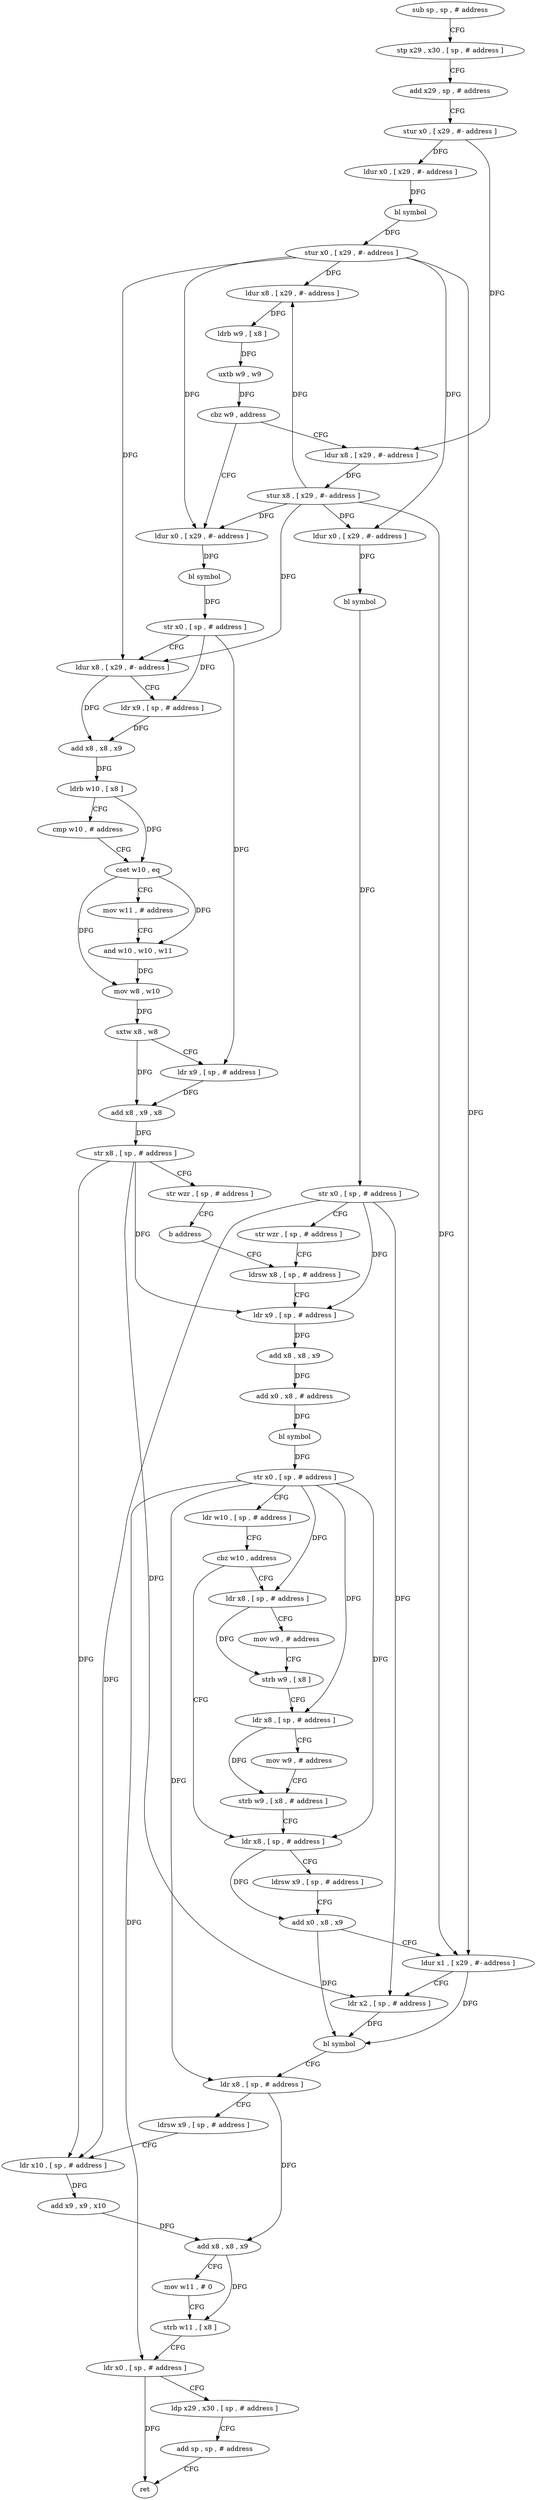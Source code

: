 digraph "func" {
"4201816" [label = "sub sp , sp , # address" ]
"4201820" [label = "stp x29 , x30 , [ sp , # address ]" ]
"4201824" [label = "add x29 , sp , # address" ]
"4201828" [label = "stur x0 , [ x29 , #- address ]" ]
"4201832" [label = "ldur x0 , [ x29 , #- address ]" ]
"4201836" [label = "bl symbol" ]
"4201840" [label = "stur x0 , [ x29 , #- address ]" ]
"4201844" [label = "ldur x8 , [ x29 , #- address ]" ]
"4201848" [label = "ldrb w9 , [ x8 ]" ]
"4201852" [label = "uxtb w9 , w9" ]
"4201856" [label = "cbz w9 , address" ]
"4201932" [label = "ldur x8 , [ x29 , #- address ]" ]
"4201860" [label = "ldur x0 , [ x29 , #- address ]" ]
"4201936" [label = "stur x8 , [ x29 , #- address ]" ]
"4201940" [label = "ldur x0 , [ x29 , #- address ]" ]
"4201944" [label = "bl symbol" ]
"4201948" [label = "str x0 , [ sp , # address ]" ]
"4201952" [label = "str wzr , [ sp , # address ]" ]
"4201956" [label = "ldrsw x8 , [ sp , # address ]" ]
"4201864" [label = "bl symbol" ]
"4201868" [label = "str x0 , [ sp , # address ]" ]
"4201872" [label = "ldur x8 , [ x29 , #- address ]" ]
"4201876" [label = "ldr x9 , [ sp , # address ]" ]
"4201880" [label = "add x8 , x8 , x9" ]
"4201884" [label = "ldrb w10 , [ x8 ]" ]
"4201888" [label = "cmp w10 , # address" ]
"4201892" [label = "cset w10 , eq" ]
"4201896" [label = "mov w11 , # address" ]
"4201900" [label = "and w10 , w10 , w11" ]
"4201904" [label = "mov w8 , w10" ]
"4201908" [label = "sxtw x8 , w8" ]
"4201912" [label = "ldr x9 , [ sp , # address ]" ]
"4201916" [label = "add x8 , x9 , x8" ]
"4201920" [label = "str x8 , [ sp , # address ]" ]
"4201924" [label = "str wzr , [ sp , # address ]" ]
"4201928" [label = "b address" ]
"4202012" [label = "ldr x8 , [ sp , # address ]" ]
"4202016" [label = "ldrsw x9 , [ sp , # address ]" ]
"4202020" [label = "add x0 , x8 , x9" ]
"4202024" [label = "ldur x1 , [ x29 , #- address ]" ]
"4202028" [label = "ldr x2 , [ sp , # address ]" ]
"4202032" [label = "bl symbol" ]
"4202036" [label = "ldr x8 , [ sp , # address ]" ]
"4202040" [label = "ldrsw x9 , [ sp , # address ]" ]
"4202044" [label = "ldr x10 , [ sp , # address ]" ]
"4202048" [label = "add x9 , x9 , x10" ]
"4202052" [label = "add x8 , x8 , x9" ]
"4202056" [label = "mov w11 , # 0" ]
"4202060" [label = "strb w11 , [ x8 ]" ]
"4202064" [label = "ldr x0 , [ sp , # address ]" ]
"4202068" [label = "ldp x29 , x30 , [ sp , # address ]" ]
"4202072" [label = "add sp , sp , # address" ]
"4202076" [label = "ret" ]
"4201988" [label = "ldr x8 , [ sp , # address ]" ]
"4201992" [label = "mov w9 , # address" ]
"4201996" [label = "strb w9 , [ x8 ]" ]
"4202000" [label = "ldr x8 , [ sp , # address ]" ]
"4202004" [label = "mov w9 , # address" ]
"4202008" [label = "strb w9 , [ x8 , # address ]" ]
"4201960" [label = "ldr x9 , [ sp , # address ]" ]
"4201964" [label = "add x8 , x8 , x9" ]
"4201968" [label = "add x0 , x8 , # address" ]
"4201972" [label = "bl symbol" ]
"4201976" [label = "str x0 , [ sp , # address ]" ]
"4201980" [label = "ldr w10 , [ sp , # address ]" ]
"4201984" [label = "cbz w10 , address" ]
"4201816" -> "4201820" [ label = "CFG" ]
"4201820" -> "4201824" [ label = "CFG" ]
"4201824" -> "4201828" [ label = "CFG" ]
"4201828" -> "4201832" [ label = "DFG" ]
"4201828" -> "4201932" [ label = "DFG" ]
"4201832" -> "4201836" [ label = "DFG" ]
"4201836" -> "4201840" [ label = "DFG" ]
"4201840" -> "4201844" [ label = "DFG" ]
"4201840" -> "4201940" [ label = "DFG" ]
"4201840" -> "4201860" [ label = "DFG" ]
"4201840" -> "4201872" [ label = "DFG" ]
"4201840" -> "4202024" [ label = "DFG" ]
"4201844" -> "4201848" [ label = "DFG" ]
"4201848" -> "4201852" [ label = "DFG" ]
"4201852" -> "4201856" [ label = "DFG" ]
"4201856" -> "4201932" [ label = "CFG" ]
"4201856" -> "4201860" [ label = "CFG" ]
"4201932" -> "4201936" [ label = "DFG" ]
"4201860" -> "4201864" [ label = "DFG" ]
"4201936" -> "4201940" [ label = "DFG" ]
"4201936" -> "4201844" [ label = "DFG" ]
"4201936" -> "4201860" [ label = "DFG" ]
"4201936" -> "4201872" [ label = "DFG" ]
"4201936" -> "4202024" [ label = "DFG" ]
"4201940" -> "4201944" [ label = "DFG" ]
"4201944" -> "4201948" [ label = "DFG" ]
"4201948" -> "4201952" [ label = "CFG" ]
"4201948" -> "4201960" [ label = "DFG" ]
"4201948" -> "4202028" [ label = "DFG" ]
"4201948" -> "4202044" [ label = "DFG" ]
"4201952" -> "4201956" [ label = "CFG" ]
"4201956" -> "4201960" [ label = "CFG" ]
"4201864" -> "4201868" [ label = "DFG" ]
"4201868" -> "4201872" [ label = "CFG" ]
"4201868" -> "4201876" [ label = "DFG" ]
"4201868" -> "4201912" [ label = "DFG" ]
"4201872" -> "4201876" [ label = "CFG" ]
"4201872" -> "4201880" [ label = "DFG" ]
"4201876" -> "4201880" [ label = "DFG" ]
"4201880" -> "4201884" [ label = "DFG" ]
"4201884" -> "4201888" [ label = "CFG" ]
"4201884" -> "4201892" [ label = "DFG" ]
"4201888" -> "4201892" [ label = "CFG" ]
"4201892" -> "4201896" [ label = "CFG" ]
"4201892" -> "4201900" [ label = "DFG" ]
"4201892" -> "4201904" [ label = "DFG" ]
"4201896" -> "4201900" [ label = "CFG" ]
"4201900" -> "4201904" [ label = "DFG" ]
"4201904" -> "4201908" [ label = "DFG" ]
"4201908" -> "4201912" [ label = "CFG" ]
"4201908" -> "4201916" [ label = "DFG" ]
"4201912" -> "4201916" [ label = "DFG" ]
"4201916" -> "4201920" [ label = "DFG" ]
"4201920" -> "4201924" [ label = "CFG" ]
"4201920" -> "4201960" [ label = "DFG" ]
"4201920" -> "4202028" [ label = "DFG" ]
"4201920" -> "4202044" [ label = "DFG" ]
"4201924" -> "4201928" [ label = "CFG" ]
"4201928" -> "4201956" [ label = "CFG" ]
"4202012" -> "4202016" [ label = "CFG" ]
"4202012" -> "4202020" [ label = "DFG" ]
"4202016" -> "4202020" [ label = "CFG" ]
"4202020" -> "4202024" [ label = "CFG" ]
"4202020" -> "4202032" [ label = "DFG" ]
"4202024" -> "4202028" [ label = "CFG" ]
"4202024" -> "4202032" [ label = "DFG" ]
"4202028" -> "4202032" [ label = "DFG" ]
"4202032" -> "4202036" [ label = "CFG" ]
"4202036" -> "4202040" [ label = "CFG" ]
"4202036" -> "4202052" [ label = "DFG" ]
"4202040" -> "4202044" [ label = "CFG" ]
"4202044" -> "4202048" [ label = "DFG" ]
"4202048" -> "4202052" [ label = "DFG" ]
"4202052" -> "4202056" [ label = "CFG" ]
"4202052" -> "4202060" [ label = "DFG" ]
"4202056" -> "4202060" [ label = "CFG" ]
"4202060" -> "4202064" [ label = "CFG" ]
"4202064" -> "4202068" [ label = "CFG" ]
"4202064" -> "4202076" [ label = "DFG" ]
"4202068" -> "4202072" [ label = "CFG" ]
"4202072" -> "4202076" [ label = "CFG" ]
"4201988" -> "4201992" [ label = "CFG" ]
"4201988" -> "4201996" [ label = "DFG" ]
"4201992" -> "4201996" [ label = "CFG" ]
"4201996" -> "4202000" [ label = "CFG" ]
"4202000" -> "4202004" [ label = "CFG" ]
"4202000" -> "4202008" [ label = "DFG" ]
"4202004" -> "4202008" [ label = "CFG" ]
"4202008" -> "4202012" [ label = "CFG" ]
"4201960" -> "4201964" [ label = "DFG" ]
"4201964" -> "4201968" [ label = "DFG" ]
"4201968" -> "4201972" [ label = "DFG" ]
"4201972" -> "4201976" [ label = "DFG" ]
"4201976" -> "4201980" [ label = "CFG" ]
"4201976" -> "4202012" [ label = "DFG" ]
"4201976" -> "4202036" [ label = "DFG" ]
"4201976" -> "4202064" [ label = "DFG" ]
"4201976" -> "4201988" [ label = "DFG" ]
"4201976" -> "4202000" [ label = "DFG" ]
"4201980" -> "4201984" [ label = "CFG" ]
"4201984" -> "4202012" [ label = "CFG" ]
"4201984" -> "4201988" [ label = "CFG" ]
}
